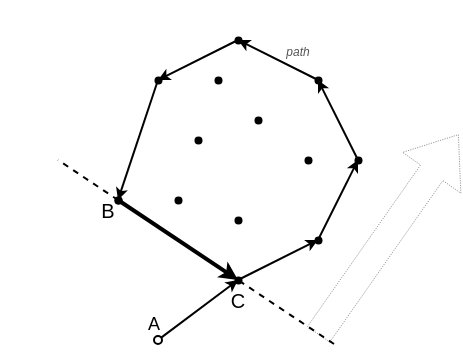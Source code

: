 <mxfile version="20.7.4" type="device"><diagram id="thaM1cksXMZBSayKVA-I" name="Page-1"><mxGraphModel dx="437" dy="333" grid="1" gridSize="10" guides="1" tooltips="1" connect="1" arrows="1" fold="1" page="1" pageScale="1" pageWidth="1169" pageHeight="827" math="0" shadow="0"><root><mxCell id="0"/><mxCell id="1" parent="0"/><mxCell id="Jb_UN6ajuCjbg9l8pyMl-1" value="" style="endArrow=classic;html=1;rounded=0;startArrow=oval;startFill=0;endFill=1;endSize=3;startSize=4;" edge="1" parent="1"><mxGeometry width="50" height="50" relative="1" as="geometry"><mxPoint x="420" y="510" as="sourcePoint"/><mxPoint x="460" y="480" as="targetPoint"/></mxGeometry></mxCell><mxCell id="Jb_UN6ajuCjbg9l8pyMl-3" value="" style="endArrow=classic;html=1;rounded=0;startArrow=none;startFill=0;endFill=1;endSize=3;strokeWidth=1;startSize=8;" edge="1" parent="1"><mxGeometry width="50" height="50" relative="1" as="geometry"><mxPoint x="460" y="480" as="sourcePoint"/><mxPoint x="500" y="460" as="targetPoint"/></mxGeometry></mxCell><mxCell id="Jb_UN6ajuCjbg9l8pyMl-4" value="" style="endArrow=classic;html=1;rounded=0;startArrow=none;startFill=0;endFill=1;strokeWidth=1;endSize=3;startSize=8;" edge="1" parent="1" source="Jb_UN6ajuCjbg9l8pyMl-29"><mxGeometry width="50" height="50" relative="1" as="geometry"><mxPoint x="520" y="420" as="sourcePoint"/><mxPoint x="500" y="380" as="targetPoint"/></mxGeometry></mxCell><mxCell id="Jb_UN6ajuCjbg9l8pyMl-5" value="" style="endArrow=oval;html=1;rounded=0;startArrow=oval;startFill=1;endFill=1;" edge="1" parent="1"><mxGeometry width="50" height="50" relative="1" as="geometry"><mxPoint x="350" y="490" as="sourcePoint"/><mxPoint x="350" y="490" as="targetPoint"/></mxGeometry></mxCell><mxCell id="Jb_UN6ajuCjbg9l8pyMl-7" value="" style="endArrow=classic;html=1;rounded=0;startArrow=none;startFill=0;endFill=1;endSize=3;strokeWidth=1;startSize=8;" edge="1" parent="1"><mxGeometry width="50" height="50" relative="1" as="geometry"><mxPoint x="460" y="360" as="sourcePoint"/><mxPoint x="420" y="380" as="targetPoint"/></mxGeometry></mxCell><mxCell id="Jb_UN6ajuCjbg9l8pyMl-9" value="" style="endArrow=classic;html=1;rounded=0;startArrow=none;startFill=0;endFill=1;endSize=3;strokeWidth=1;startSize=8;" edge="1" parent="1" target="Jb_UN6ajuCjbg9l8pyMl-33"><mxGeometry width="50" height="50" relative="1" as="geometry"><mxPoint x="420" y="380" as="sourcePoint"/><mxPoint x="400" y="420" as="targetPoint"/></mxGeometry></mxCell><mxCell id="Jb_UN6ajuCjbg9l8pyMl-10" value="" style="endArrow=classic;html=1;rounded=0;startArrow=none;startFill=0;endFill=1;endSize=3;strokeWidth=1;startSize=8;" edge="1" parent="1" source="Jb_UN6ajuCjbg9l8pyMl-27" target="Jb_UN6ajuCjbg9l8pyMl-25"><mxGeometry width="50" height="50" relative="1" as="geometry"><mxPoint x="500" y="380" as="sourcePoint"/><mxPoint x="500" y="360" as="targetPoint"/></mxGeometry></mxCell><mxCell id="Jb_UN6ajuCjbg9l8pyMl-12" value="" style="endArrow=classic;html=1;rounded=0;startArrow=none;startFill=0;endFill=1;endSize=3;strokeWidth=1;startSize=8;" edge="1" parent="1"><mxGeometry width="50" height="50" relative="1" as="geometry"><mxPoint x="500" y="460" as="sourcePoint"/><mxPoint x="520" y="420" as="targetPoint"/></mxGeometry></mxCell><mxCell id="Jb_UN6ajuCjbg9l8pyMl-16" value="" style="shape=waypoint;sketch=0;fillStyle=solid;size=6;pointerEvents=1;points=[];fillColor=none;resizable=0;rotatable=0;perimeter=centerPerimeter;snapToPoint=1;strokeWidth=0;" vertex="1" parent="1"><mxGeometry x="400" y="360" width="40" height="40" as="geometry"/></mxCell><mxCell id="Jb_UN6ajuCjbg9l8pyMl-20" value="&lt;font style=&quot;font-size: 9px;&quot;&gt;A&lt;/font&gt;" style="text;html=1;strokeColor=none;fillColor=none;align=center;verticalAlign=middle;whiteSpace=wrap;rounded=0;" vertex="1" parent="1"><mxGeometry x="403" y="491" width="30" height="20" as="geometry"/></mxCell><mxCell id="Jb_UN6ajuCjbg9l8pyMl-21" value="&lt;font size=&quot;1&quot;&gt;C&lt;/font&gt;" style="text;html=1;strokeColor=none;fillColor=none;align=center;verticalAlign=middle;whiteSpace=wrap;rounded=0;" vertex="1" parent="1"><mxGeometry x="445" y="485" width="30" height="10" as="geometry"/></mxCell><mxCell id="Jb_UN6ajuCjbg9l8pyMl-22" value="&lt;font size=&quot;1&quot;&gt;B&lt;/font&gt;" style="text;html=1;strokeColor=none;fillColor=none;align=center;verticalAlign=middle;whiteSpace=wrap;rounded=0;" vertex="1" parent="1"><mxGeometry x="380" y="440" width="30" height="10" as="geometry"/></mxCell><mxCell id="Jb_UN6ajuCjbg9l8pyMl-25" value="" style="shape=waypoint;sketch=0;fillStyle=solid;size=6;pointerEvents=1;points=[];fillColor=none;resizable=0;rotatable=0;perimeter=centerPerimeter;snapToPoint=1;strokeWidth=0;" vertex="1" parent="1"><mxGeometry x="440" y="340" width="40" height="40" as="geometry"/></mxCell><mxCell id="Jb_UN6ajuCjbg9l8pyMl-26" value="" style="shape=waypoint;sketch=0;fillStyle=solid;size=6;pointerEvents=1;points=[];fillColor=none;resizable=0;rotatable=0;perimeter=centerPerimeter;snapToPoint=1;strokeWidth=0;" vertex="1" parent="1"><mxGeometry x="380" y="420" width="40" height="40" as="geometry"/></mxCell><mxCell id="Jb_UN6ajuCjbg9l8pyMl-27" value="" style="shape=waypoint;sketch=0;fillStyle=solid;size=6;pointerEvents=1;points=[];fillColor=none;resizable=0;rotatable=0;perimeter=centerPerimeter;snapToPoint=1;strokeWidth=0;" vertex="1" parent="1"><mxGeometry x="480" y="360" width="40" height="40" as="geometry"/></mxCell><mxCell id="Jb_UN6ajuCjbg9l8pyMl-28" value="" style="endArrow=none;html=1;rounded=0;startArrow=none;startFill=0;endFill=1;endSize=3;strokeWidth=1;startSize=8;" edge="1" parent="1" target="Jb_UN6ajuCjbg9l8pyMl-27"><mxGeometry width="50" height="50" relative="1" as="geometry"><mxPoint x="500" y="380" as="sourcePoint"/><mxPoint x="460" y="360" as="targetPoint"/></mxGeometry></mxCell><mxCell id="Jb_UN6ajuCjbg9l8pyMl-29" value="" style="shape=waypoint;sketch=0;fillStyle=solid;size=6;pointerEvents=1;points=[];fillColor=none;resizable=0;rotatable=0;perimeter=centerPerimeter;snapToPoint=1;strokeWidth=0;" vertex="1" parent="1"><mxGeometry x="500" y="400" width="40" height="40" as="geometry"/></mxCell><mxCell id="Jb_UN6ajuCjbg9l8pyMl-30" value="" style="endArrow=none;html=1;rounded=0;startArrow=none;startFill=0;endFill=1;strokeWidth=1;endSize=3;startSize=8;" edge="1" parent="1" target="Jb_UN6ajuCjbg9l8pyMl-29"><mxGeometry width="50" height="50" relative="1" as="geometry"><mxPoint x="520" y="420" as="sourcePoint"/><mxPoint x="500" y="380" as="targetPoint"/></mxGeometry></mxCell><mxCell id="Jb_UN6ajuCjbg9l8pyMl-31" value="" style="shape=waypoint;sketch=0;fillStyle=solid;size=6;pointerEvents=1;points=[];fillColor=none;resizable=0;rotatable=0;perimeter=centerPerimeter;snapToPoint=1;strokeWidth=0;" vertex="1" parent="1"><mxGeometry x="480" y="440" width="40" height="40" as="geometry"/></mxCell><mxCell id="Jb_UN6ajuCjbg9l8pyMl-32" value="" style="shape=waypoint;sketch=0;fillStyle=solid;size=6;pointerEvents=1;points=[];fillColor=none;resizable=0;rotatable=0;perimeter=centerPerimeter;snapToPoint=1;strokeWidth=0;" vertex="1" parent="1"><mxGeometry x="440" y="460" width="40" height="40" as="geometry"/></mxCell><mxCell id="Jb_UN6ajuCjbg9l8pyMl-33" value="" style="shape=waypoint;sketch=0;fillStyle=solid;size=6;pointerEvents=1;points=[];fillColor=none;resizable=0;rotatable=0;perimeter=centerPerimeter;snapToPoint=1;strokeWidth=0;" vertex="1" parent="1"><mxGeometry x="380" y="420" width="40" height="40" as="geometry"/></mxCell><mxCell id="Jb_UN6ajuCjbg9l8pyMl-34" value="" style="endArrow=none;html=1;rounded=0;startArrow=classic;startFill=1;endFill=0;endSize=3;targetPerimeterSpacing=0;startSize=3;strokeWidth=2;strokeColor=default;" edge="1" parent="1" source="Jb_UN6ajuCjbg9l8pyMl-32" target="Jb_UN6ajuCjbg9l8pyMl-33"><mxGeometry width="50" height="50" relative="1" as="geometry"><mxPoint x="520" y="510" as="sourcePoint"/><mxPoint x="360" y="430" as="targetPoint"/></mxGeometry></mxCell><mxCell id="Jb_UN6ajuCjbg9l8pyMl-35" value="" style="shape=waypoint;sketch=0;fillStyle=solid;size=6;pointerEvents=1;points=[];fillColor=none;resizable=0;rotatable=0;perimeter=centerPerimeter;snapToPoint=1;strokeWidth=0;" vertex="1" parent="1"><mxGeometry x="475" y="400" width="40" height="40" as="geometry"/></mxCell><mxCell id="Jb_UN6ajuCjbg9l8pyMl-37" value="" style="shape=waypoint;sketch=0;fillStyle=solid;size=6;pointerEvents=1;points=[];fillColor=none;resizable=0;rotatable=0;perimeter=centerPerimeter;snapToPoint=1;strokeWidth=0;fontStyle=1" vertex="1" parent="1"><mxGeometry x="420" y="390" width="40" height="40" as="geometry"/></mxCell><mxCell id="Jb_UN6ajuCjbg9l8pyMl-38" value="" style="shape=waypoint;sketch=0;fillStyle=solid;size=6;pointerEvents=1;points=[];fillColor=none;resizable=0;rotatable=0;perimeter=centerPerimeter;snapToPoint=1;strokeWidth=0;" vertex="1" parent="1"><mxGeometry x="410" y="420" width="40" height="40" as="geometry"/></mxCell><mxCell id="Jb_UN6ajuCjbg9l8pyMl-39" value="" style="shape=waypoint;sketch=0;fillStyle=solid;size=6;pointerEvents=1;points=[];fillColor=none;resizable=0;rotatable=0;perimeter=centerPerimeter;snapToPoint=1;strokeWidth=0;fontStyle=1" vertex="1" parent="1"><mxGeometry x="440" y="430" width="40" height="40" as="geometry"/></mxCell><mxCell id="Jb_UN6ajuCjbg9l8pyMl-40" value="" style="shape=waypoint;sketch=0;fillStyle=solid;size=6;pointerEvents=1;points=[];fillColor=none;resizable=0;rotatable=0;perimeter=centerPerimeter;snapToPoint=1;strokeWidth=0;" vertex="1" parent="1"><mxGeometry x="450" y="380" width="40" height="40" as="geometry"/></mxCell><mxCell id="Jb_UN6ajuCjbg9l8pyMl-46" value="" style="shape=waypoint;sketch=0;fillStyle=solid;size=6;pointerEvents=1;points=[];fillColor=none;resizable=0;rotatable=0;perimeter=centerPerimeter;snapToPoint=1;strokeWidth=0;" vertex="1" parent="1"><mxGeometry x="430" y="360" width="40" height="40" as="geometry"/></mxCell><mxCell id="Jb_UN6ajuCjbg9l8pyMl-47" value="" style="endArrow=none;html=1;rounded=0;startArrow=none;startFill=0;endFill=0;dashed=1;" edge="1" parent="1"><mxGeometry width="50" height="50" relative="1" as="geometry"><mxPoint x="508" y="512" as="sourcePoint"/><mxPoint x="433" y="462" as="targetPoint"/></mxGeometry></mxCell><mxCell id="Jb_UN6ajuCjbg9l8pyMl-48" value="" style="endArrow=none;html=1;rounded=0;startArrow=none;startFill=0;endFill=0;dashed=1;" edge="1" parent="1"><mxGeometry width="50" height="50" relative="1" as="geometry"><mxPoint x="430" y="460" as="sourcePoint"/><mxPoint x="370" y="420" as="targetPoint"/></mxGeometry></mxCell><mxCell id="Jb_UN6ajuCjbg9l8pyMl-49" value="" style="shape=flexArrow;endArrow=classic;html=1;rounded=0;strokeColor=default;strokeWidth=0.2;fontFamily=Helvetica;fontSize=9;startSize=3;endSize=7.687;targetPerimeterSpacing=0;width=13.6;dashed=1;endWidth=21.744;" edge="1" parent="1"><mxGeometry x="0.8" y="6" width="50" height="50" relative="1" as="geometry"><mxPoint x="500" y="507" as="sourcePoint"/><mxPoint x="570" y="407" as="targetPoint"/><mxPoint as="offset"/></mxGeometry></mxCell><mxCell id="Jb_UN6ajuCjbg9l8pyMl-51" value="&lt;i&gt;&lt;font color=&quot;#545454&quot; style=&quot;font-size: 6px;&quot;&gt;path&lt;/font&gt;&lt;/i&gt;" style="text;html=1;strokeColor=none;fillColor=none;align=center;verticalAlign=middle;whiteSpace=wrap;rounded=0;strokeWidth=0;fontFamily=Helvetica;fontSize=9;" vertex="1" parent="1"><mxGeometry x="460" y="350" width="60" height="30" as="geometry"/></mxCell></root></mxGraphModel></diagram></mxfile>